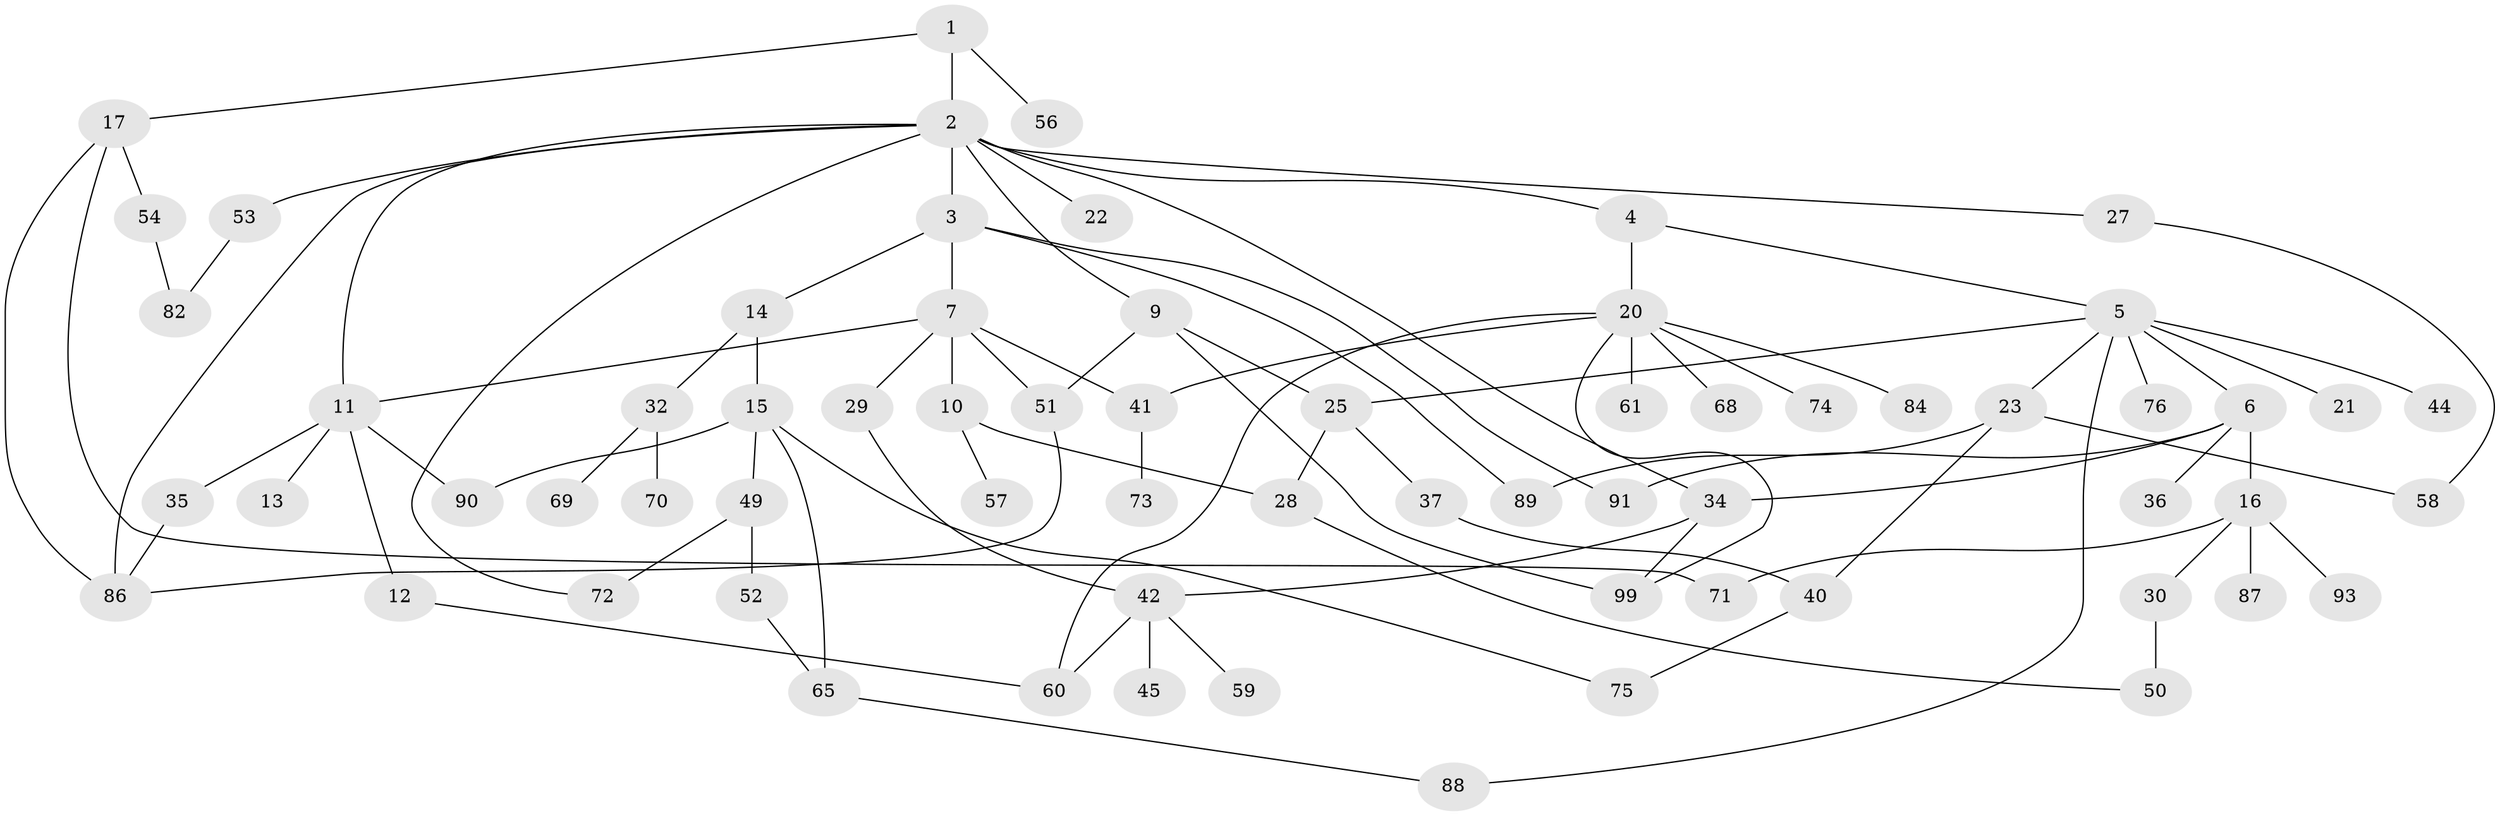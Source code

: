 // original degree distribution, {3: 0.2, 6: 0.04, 4: 0.1, 5: 0.06, 7: 0.01, 2: 0.3, 1: 0.29}
// Generated by graph-tools (version 1.1) at 2025/38/02/21/25 10:38:51]
// undirected, 67 vertices, 92 edges
graph export_dot {
graph [start="1"]
  node [color=gray90,style=filled];
  1;
  2 [super="+8"];
  3 [super="+98"];
  4 [super="+96"];
  5 [super="+24"];
  6 [super="+33"];
  7 [super="+31"];
  9 [super="+92"];
  10 [super="+18"];
  11 [super="+55"];
  12 [super="+19"];
  13;
  14 [super="+26"];
  15 [super="+100"];
  16 [super="+62"];
  17 [super="+39"];
  20 [super="+38"];
  21;
  22;
  23 [super="+79"];
  25 [super="+94"];
  27 [super="+46"];
  28 [super="+85"];
  29 [super="+67"];
  30;
  32 [super="+47"];
  34 [super="+83"];
  35 [super="+48"];
  36 [super="+77"];
  37 [super="+78"];
  40 [super="+43"];
  41 [super="+64"];
  42;
  44;
  45 [super="+66"];
  49;
  50;
  51;
  52;
  53;
  54;
  56;
  57;
  58;
  59;
  60 [super="+63"];
  61;
  65 [super="+95"];
  68;
  69;
  70;
  71 [super="+81"];
  72 [super="+80"];
  73;
  74;
  75;
  76;
  82 [super="+97"];
  84;
  86;
  87;
  88;
  89;
  90;
  91;
  93;
  99;
  1 -- 2;
  1 -- 17;
  1 -- 56;
  2 -- 3;
  2 -- 4;
  2 -- 86;
  2 -- 34;
  2 -- 53;
  2 -- 22;
  2 -- 72;
  2 -- 9;
  2 -- 27;
  2 -- 11;
  3 -- 7;
  3 -- 14;
  3 -- 89;
  3 -- 91;
  4 -- 5;
  4 -- 20;
  5 -- 6;
  5 -- 21;
  5 -- 23;
  5 -- 88;
  5 -- 25;
  5 -- 44;
  5 -- 76;
  6 -- 16;
  6 -- 91;
  6 -- 34;
  6 -- 36;
  7 -- 10;
  7 -- 11;
  7 -- 29;
  7 -- 41;
  7 -- 51;
  9 -- 25;
  9 -- 99;
  9 -- 51;
  10 -- 57;
  10 -- 28;
  11 -- 12;
  11 -- 13;
  11 -- 35;
  11 -- 90;
  12 -- 60;
  14 -- 15;
  14 -- 32;
  15 -- 49;
  15 -- 65;
  15 -- 90;
  15 -- 75;
  16 -- 30;
  16 -- 93;
  16 -- 71;
  16 -- 87;
  17 -- 71;
  17 -- 86;
  17 -- 54;
  20 -- 84;
  20 -- 41;
  20 -- 99;
  20 -- 68;
  20 -- 74;
  20 -- 60;
  20 -- 61;
  23 -- 58;
  23 -- 40;
  23 -- 89;
  25 -- 37;
  25 -- 28;
  27 -- 58;
  28 -- 50;
  29 -- 42;
  30 -- 50;
  32 -- 70;
  32 -- 69;
  34 -- 42;
  34 -- 99;
  35 -- 86;
  37 -- 40;
  40 -- 75;
  41 -- 73;
  42 -- 45;
  42 -- 59;
  42 -- 60;
  49 -- 52;
  49 -- 72;
  51 -- 86;
  52 -- 65;
  53 -- 82;
  54 -- 82;
  65 -- 88;
}
